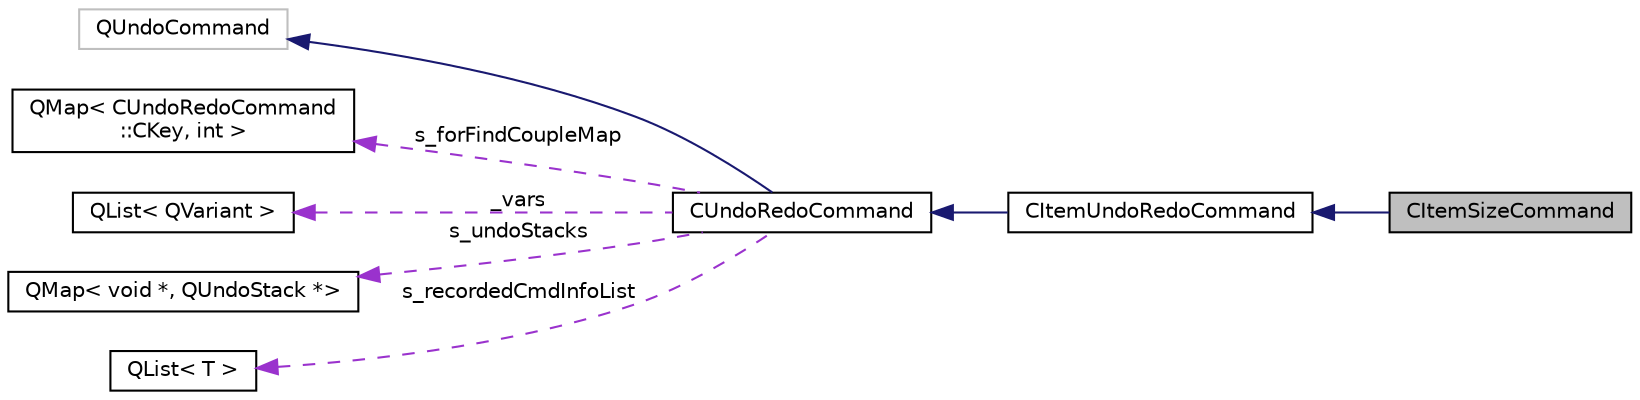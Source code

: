 digraph "CItemSizeCommand"
{
  edge [fontname="Helvetica",fontsize="10",labelfontname="Helvetica",labelfontsize="10"];
  node [fontname="Helvetica",fontsize="10",shape=record];
  rankdir="LR";
  Node4 [label="CItemSizeCommand",height=0.2,width=0.4,color="black", fillcolor="grey75", style="filled", fontcolor="black"];
  Node5 -> Node4 [dir="back",color="midnightblue",fontsize="10",style="solid",fontname="Helvetica"];
  Node5 [label="CItemUndoRedoCommand",height=0.2,width=0.4,color="black", fillcolor="white", style="filled",URL="$class_c_item_undo_redo_command.html",tooltip="The CItemUndoRedoCommand 图元相关的操作 "];
  Node6 -> Node5 [dir="back",color="midnightblue",fontsize="10",style="solid",fontname="Helvetica"];
  Node6 [label="CUndoRedoCommand",height=0.2,width=0.4,color="black", fillcolor="white", style="filled",URL="$class_c_undo_redo_command.html",tooltip="The CUndoRedoCommand class 撤销还原的基类 "];
  Node7 -> Node6 [dir="back",color="midnightblue",fontsize="10",style="solid",fontname="Helvetica"];
  Node7 [label="QUndoCommand",height=0.2,width=0.4,color="grey75", fillcolor="white", style="filled"];
  Node8 -> Node6 [dir="back",color="darkorchid3",fontsize="10",style="dashed",label=" s_forFindCoupleMap" ,fontname="Helvetica"];
  Node8 [label="QMap\< CUndoRedoCommand\l::CKey, int \>",height=0.2,width=0.4,color="black", fillcolor="white", style="filled",URL="$class_q_map.html"];
  Node9 -> Node6 [dir="back",color="darkorchid3",fontsize="10",style="dashed",label=" _vars" ,fontname="Helvetica"];
  Node9 [label="QList\< QVariant \>",height=0.2,width=0.4,color="black", fillcolor="white", style="filled",URL="$class_q_list.html"];
  Node10 -> Node6 [dir="back",color="darkorchid3",fontsize="10",style="dashed",label=" s_undoStacks" ,fontname="Helvetica"];
  Node10 [label="QMap\< void *, QUndoStack *\>",height=0.2,width=0.4,color="black", fillcolor="white", style="filled",URL="$class_q_map.html"];
  Node11 -> Node6 [dir="back",color="darkorchid3",fontsize="10",style="dashed",label=" s_recordedCmdInfoList" ,fontname="Helvetica"];
  Node11 [label="QList\< T \>",height=0.2,width=0.4,color="black", fillcolor="white", style="filled",URL="$class_q_list.html"];
}
